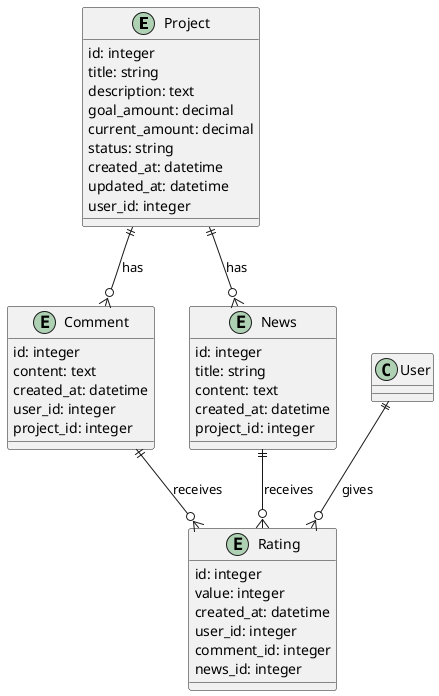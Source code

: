 @startuml erd_project
' ERD для сущностей, связанных с проектами

entity Project {
  id: integer
  title: string
  description: text
  goal_amount: decimal
  current_amount: decimal
  status: string
  created_at: datetime
  updated_at: datetime
  user_id: integer
}

entity Comment {
  id: integer
  content: text
  created_at: datetime
  user_id: integer
  project_id: integer
}

entity News {
  id: integer
  title: string
  content: text
  created_at: datetime
  project_id: integer
}

entity Rating {
  id: integer
  value: integer
  created_at: datetime
  user_id: integer
  comment_id: integer
  news_id: integer
}

' Связи
Project ||--o{ Comment : "has"
Project ||--o{ News : "has"
Comment ||--o{ Rating : "receives"
News ||--o{ Rating : "receives"
User ||--o{ Rating : "gives"
@enduml